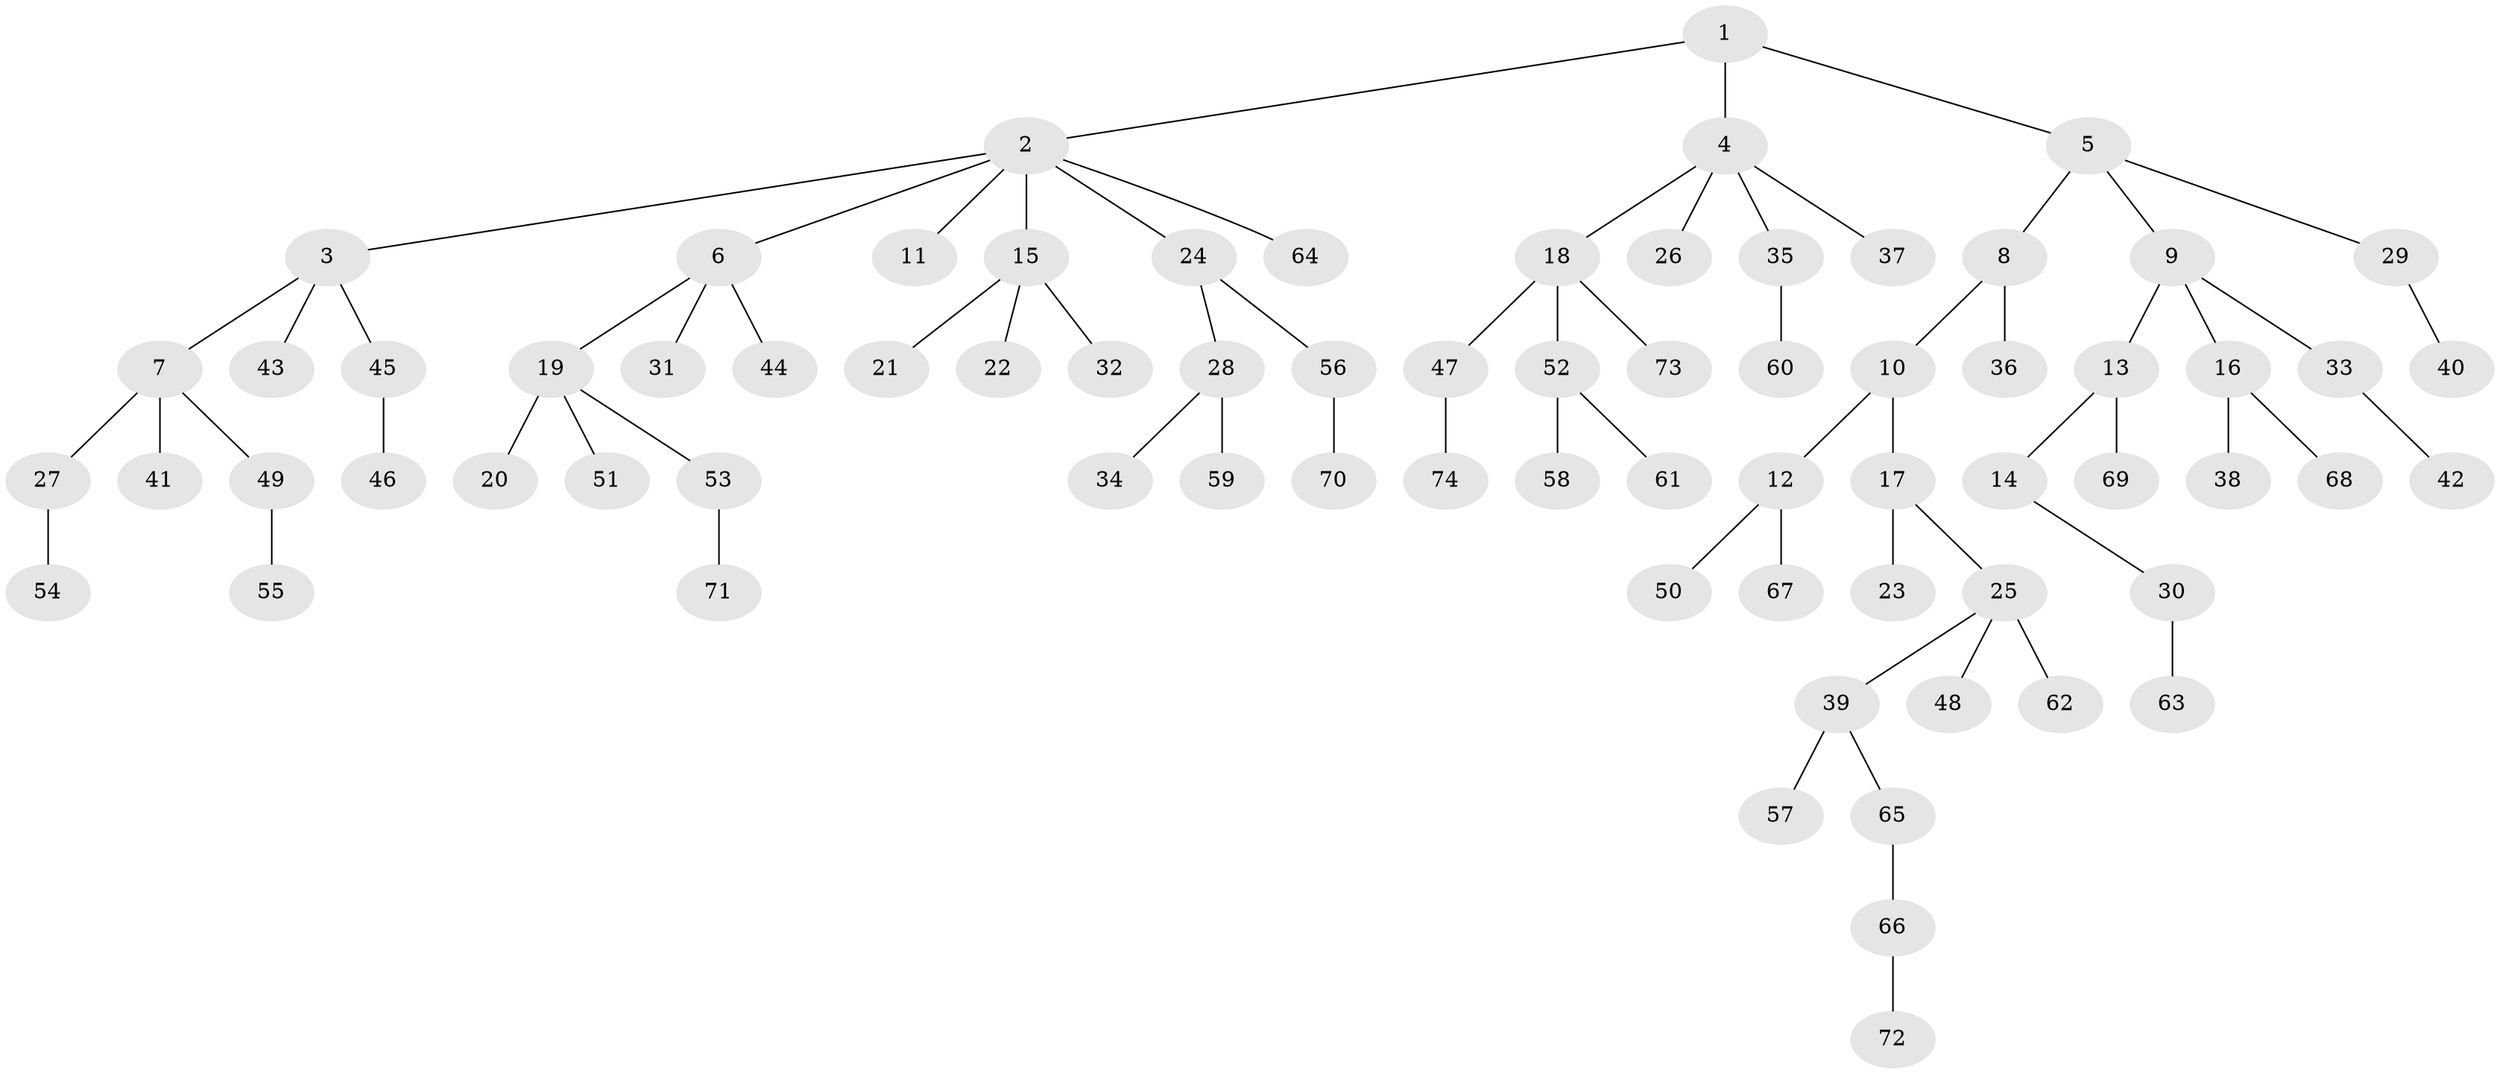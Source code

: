 // coarse degree distribution, {6: 0.04, 9: 0.02, 4: 0.06, 2: 0.14, 1: 0.62, 3: 0.1, 5: 0.02}
// Generated by graph-tools (version 1.1) at 2025/24/03/03/25 07:24:06]
// undirected, 74 vertices, 73 edges
graph export_dot {
graph [start="1"]
  node [color=gray90,style=filled];
  1;
  2;
  3;
  4;
  5;
  6;
  7;
  8;
  9;
  10;
  11;
  12;
  13;
  14;
  15;
  16;
  17;
  18;
  19;
  20;
  21;
  22;
  23;
  24;
  25;
  26;
  27;
  28;
  29;
  30;
  31;
  32;
  33;
  34;
  35;
  36;
  37;
  38;
  39;
  40;
  41;
  42;
  43;
  44;
  45;
  46;
  47;
  48;
  49;
  50;
  51;
  52;
  53;
  54;
  55;
  56;
  57;
  58;
  59;
  60;
  61;
  62;
  63;
  64;
  65;
  66;
  67;
  68;
  69;
  70;
  71;
  72;
  73;
  74;
  1 -- 2;
  1 -- 4;
  1 -- 5;
  2 -- 3;
  2 -- 6;
  2 -- 11;
  2 -- 15;
  2 -- 24;
  2 -- 64;
  3 -- 7;
  3 -- 43;
  3 -- 45;
  4 -- 18;
  4 -- 26;
  4 -- 35;
  4 -- 37;
  5 -- 8;
  5 -- 9;
  5 -- 29;
  6 -- 19;
  6 -- 31;
  6 -- 44;
  7 -- 27;
  7 -- 41;
  7 -- 49;
  8 -- 10;
  8 -- 36;
  9 -- 13;
  9 -- 16;
  9 -- 33;
  10 -- 12;
  10 -- 17;
  12 -- 50;
  12 -- 67;
  13 -- 14;
  13 -- 69;
  14 -- 30;
  15 -- 21;
  15 -- 22;
  15 -- 32;
  16 -- 38;
  16 -- 68;
  17 -- 23;
  17 -- 25;
  18 -- 47;
  18 -- 52;
  18 -- 73;
  19 -- 20;
  19 -- 51;
  19 -- 53;
  24 -- 28;
  24 -- 56;
  25 -- 39;
  25 -- 48;
  25 -- 62;
  27 -- 54;
  28 -- 34;
  28 -- 59;
  29 -- 40;
  30 -- 63;
  33 -- 42;
  35 -- 60;
  39 -- 57;
  39 -- 65;
  45 -- 46;
  47 -- 74;
  49 -- 55;
  52 -- 58;
  52 -- 61;
  53 -- 71;
  56 -- 70;
  65 -- 66;
  66 -- 72;
}
